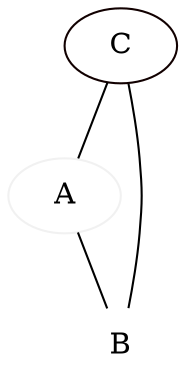  strict graph "number1" {

    "C" [color="#110000"]
    "B" [color="#FFFFFF"]
    "A" [color="#F1F1F1"]

    "B" -- "C"
    "A" -- "B"
    "C" -- "A"
}
